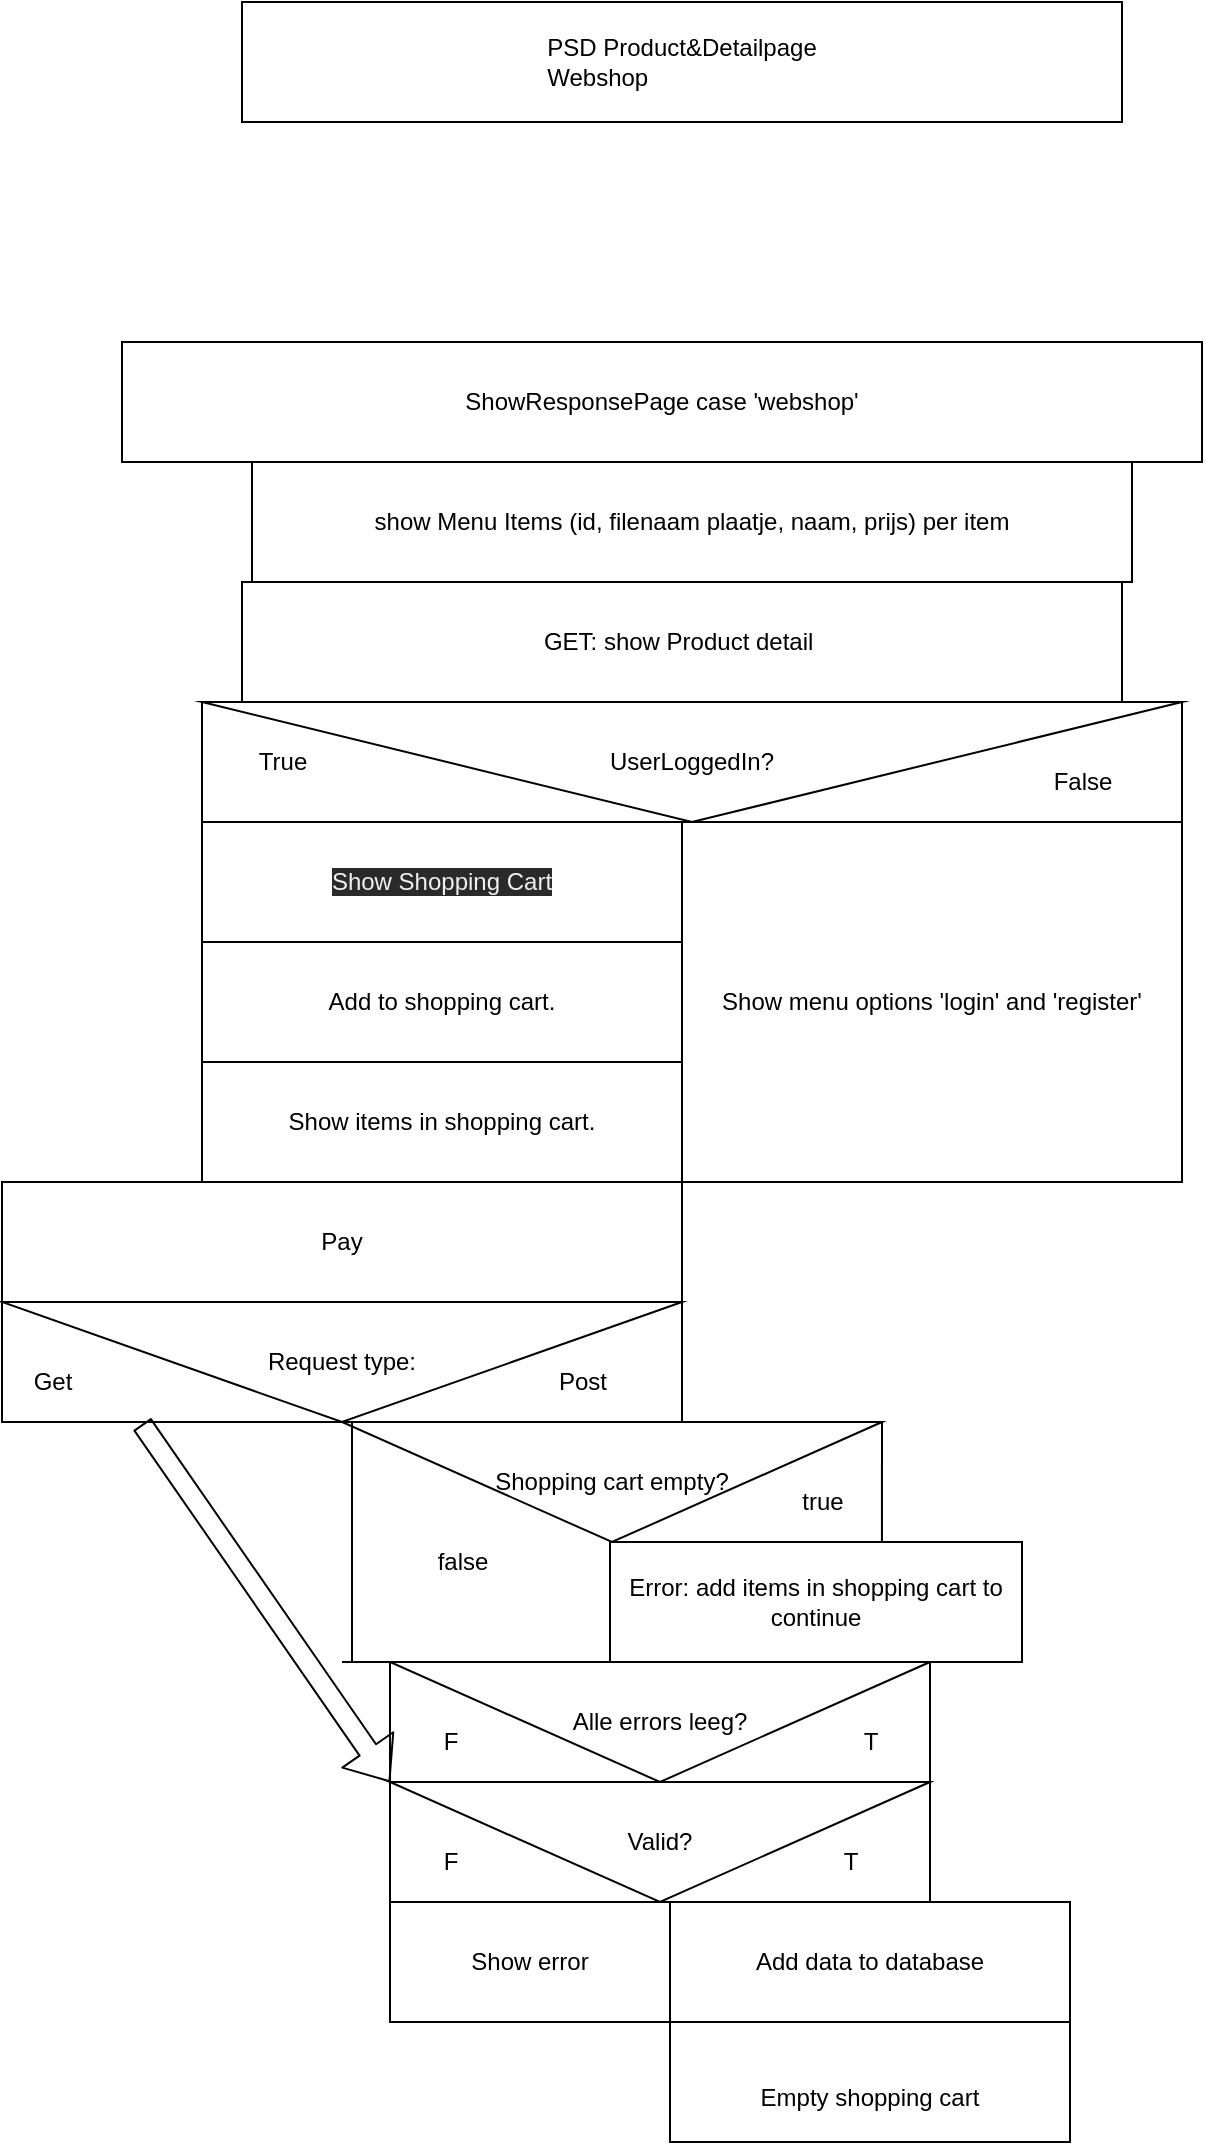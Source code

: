 <mxfile>
    <diagram id="xc10pt6fi0iJ9ZNfG57i" name="Page-1">
        <mxGraphModel dx="1421" dy="930" grid="1" gridSize="10" guides="1" tooltips="1" connect="1" arrows="1" fold="1" page="1" pageScale="1" pageWidth="827" pageHeight="1169" math="0" shadow="0">
            <root>
                <mxCell id="0"/>
                <mxCell id="1" parent="0"/>
                <mxCell id="2" value="PSD Product&amp;amp;Detailpage&lt;br&gt;&lt;div style=&quot;text-align: justify&quot;&gt;&lt;span&gt;Webshop&lt;/span&gt;&lt;/div&gt;" style="rounded=0;whiteSpace=wrap;html=1;" vertex="1" parent="1">
                    <mxGeometry x="170" width="440" height="60" as="geometry"/>
                </mxCell>
                <mxCell id="4" value="GET: show Product detail&amp;nbsp;" style="rounded=0;whiteSpace=wrap;html=1;" vertex="1" parent="1">
                    <mxGeometry x="170" y="290" width="440" height="60" as="geometry"/>
                </mxCell>
                <mxCell id="6" value="" style="rounded=0;whiteSpace=wrap;html=1;" vertex="1" parent="1">
                    <mxGeometry x="150" y="350" width="490" height="60" as="geometry"/>
                </mxCell>
                <mxCell id="9" value="UserLoggedIn?" style="triangle;whiteSpace=wrap;html=1;direction=south;" vertex="1" parent="1">
                    <mxGeometry x="150" y="350" width="490" height="60" as="geometry"/>
                </mxCell>
                <mxCell id="10" value="True" style="text;html=1;align=center;verticalAlign=middle;resizable=0;points=[];autosize=1;strokeColor=none;fillColor=none;" vertex="1" parent="1">
                    <mxGeometry x="170" y="370" width="40" height="20" as="geometry"/>
                </mxCell>
                <mxCell id="11" value="False" style="text;html=1;align=center;verticalAlign=middle;resizable=0;points=[];autosize=1;strokeColor=none;fillColor=none;" vertex="1" parent="1">
                    <mxGeometry x="570" y="380" width="40" height="20" as="geometry"/>
                </mxCell>
                <mxCell id="12" value="Add to shopping cart." style="rounded=0;whiteSpace=wrap;html=1;" vertex="1" parent="1">
                    <mxGeometry x="150" y="470" width="240" height="60" as="geometry"/>
                </mxCell>
                <mxCell id="13" value="Show menu options 'login' and 'register'" style="rounded=0;whiteSpace=wrap;html=1;" vertex="1" parent="1">
                    <mxGeometry x="390" y="410" width="250" height="180" as="geometry"/>
                </mxCell>
                <mxCell id="16" value="ShowResponsePage case 'webshop'" style="rounded=0;whiteSpace=wrap;html=1;" vertex="1" parent="1">
                    <mxGeometry x="110" y="170" width="540" height="60" as="geometry"/>
                </mxCell>
                <mxCell id="17" value="Pay" style="rounded=0;whiteSpace=wrap;html=1;" vertex="1" parent="1">
                    <mxGeometry x="50" y="590" width="340" height="60" as="geometry"/>
                </mxCell>
                <mxCell id="18" value="show Menu Items (id, filenaam plaatje, naam, prijs) per item" style="rounded=0;whiteSpace=wrap;html=1;" vertex="1" parent="1">
                    <mxGeometry x="175" y="230" width="440" height="60" as="geometry"/>
                </mxCell>
                <mxCell id="19" value="&lt;meta charset=&quot;utf-8&quot;&gt;&lt;span style=&quot;color: rgb(240, 240, 240); font-family: helvetica; font-size: 12px; font-style: normal; font-weight: 400; letter-spacing: normal; text-align: center; text-indent: 0px; text-transform: none; word-spacing: 0px; background-color: rgb(42, 42, 42); display: inline; float: none;&quot;&gt;Show Shopping Cart&lt;/span&gt;" style="rounded=0;whiteSpace=wrap;html=1;" vertex="1" parent="1">
                    <mxGeometry x="150" y="410" width="240" height="60" as="geometry"/>
                </mxCell>
                <mxCell id="20" value="Show items in shopping cart." style="rounded=0;whiteSpace=wrap;html=1;" vertex="1" parent="1">
                    <mxGeometry x="150" y="530" width="240" height="60" as="geometry"/>
                </mxCell>
                <mxCell id="21" value="" style="rounded=0;whiteSpace=wrap;html=1;" vertex="1" parent="1">
                    <mxGeometry x="50" y="650" width="340" height="60" as="geometry"/>
                </mxCell>
                <mxCell id="22" value="Request type:" style="triangle;whiteSpace=wrap;html=1;direction=south;" vertex="1" parent="1">
                    <mxGeometry x="50" y="650" width="340" height="60" as="geometry"/>
                </mxCell>
                <mxCell id="23" value="Get&lt;br&gt;" style="text;html=1;align=center;verticalAlign=middle;resizable=0;points=[];autosize=1;strokeColor=none;fillColor=none;" vertex="1" parent="1">
                    <mxGeometry x="60" y="680" width="30" height="20" as="geometry"/>
                </mxCell>
                <mxCell id="24" value="Post" style="text;html=1;align=center;verticalAlign=middle;resizable=0;points=[];autosize=1;strokeColor=none;fillColor=none;" vertex="1" parent="1">
                    <mxGeometry x="320" y="680" width="40" height="20" as="geometry"/>
                </mxCell>
                <mxCell id="26" value="Shopping cart empty?" style="triangle;whiteSpace=wrap;html=1;direction=south;" vertex="1" parent="1">
                    <mxGeometry x="220" y="710" width="270" height="60" as="geometry"/>
                </mxCell>
                <mxCell id="27" value="false" style="text;html=1;align=center;verticalAlign=middle;resizable=0;points=[];autosize=1;strokeColor=none;fillColor=none;" vertex="1" parent="1">
                    <mxGeometry x="260" y="770" width="40" height="20" as="geometry"/>
                </mxCell>
                <mxCell id="28" value="true" style="text;html=1;align=center;verticalAlign=middle;resizable=0;points=[];autosize=1;strokeColor=none;fillColor=none;" vertex="1" parent="1">
                    <mxGeometry x="440" y="740" width="40" height="20" as="geometry"/>
                </mxCell>
                <mxCell id="29" value="Error: add items in shopping cart to continue" style="rounded=0;whiteSpace=wrap;html=1;" vertex="1" parent="1">
                    <mxGeometry x="354" y="770" width="206" height="60" as="geometry"/>
                </mxCell>
                <mxCell id="31" value="" style="endArrow=none;html=1;entryX=0;entryY=0;entryDx=0;entryDy=0;entryPerimeter=0;exitX=0.66;exitY=0;exitDx=0;exitDy=0;exitPerimeter=0;" edge="1" parent="1" source="29" target="26">
                    <mxGeometry width="50" height="50" relative="1" as="geometry">
                        <mxPoint x="370" y="870" as="sourcePoint"/>
                        <mxPoint x="420" y="820" as="targetPoint"/>
                    </mxGeometry>
                </mxCell>
                <mxCell id="32" value="" style="endArrow=none;html=1;" edge="1" parent="1">
                    <mxGeometry width="50" height="50" relative="1" as="geometry">
                        <mxPoint x="225" y="830" as="sourcePoint"/>
                        <mxPoint x="225" y="710" as="targetPoint"/>
                    </mxGeometry>
                </mxCell>
                <mxCell id="33" value="" style="endArrow=none;html=1;entryX=0;entryY=1;entryDx=0;entryDy=0;" edge="1" parent="1">
                    <mxGeometry width="50" height="50" relative="1" as="geometry">
                        <mxPoint x="244" y="830" as="sourcePoint"/>
                        <mxPoint x="378" y="830" as="targetPoint"/>
                    </mxGeometry>
                </mxCell>
                <mxCell id="34" value="" style="rounded=0;whiteSpace=wrap;html=1;" vertex="1" parent="1">
                    <mxGeometry x="244" y="830" width="270" height="60" as="geometry"/>
                </mxCell>
                <mxCell id="35" value="Alle errors leeg?" style="triangle;whiteSpace=wrap;html=1;direction=south;" vertex="1" parent="1">
                    <mxGeometry x="244" y="830" width="270" height="60" as="geometry"/>
                </mxCell>
                <mxCell id="36" value="F" style="text;html=1;align=center;verticalAlign=middle;resizable=0;points=[];autosize=1;strokeColor=none;fillColor=none;" vertex="1" parent="1">
                    <mxGeometry x="264" y="860" width="20" height="20" as="geometry"/>
                </mxCell>
                <mxCell id="37" value="T" style="text;html=1;align=center;verticalAlign=middle;resizable=0;points=[];autosize=1;strokeColor=none;fillColor=none;" vertex="1" parent="1">
                    <mxGeometry x="474" y="860" width="20" height="20" as="geometry"/>
                </mxCell>
                <mxCell id="38" value="Add data to database" style="rounded=0;whiteSpace=wrap;html=1;" vertex="1" parent="1">
                    <mxGeometry x="384" y="950" width="200" height="60" as="geometry"/>
                </mxCell>
                <mxCell id="39" value="&lt;br&gt;Empty shopping cart" style="rounded=0;whiteSpace=wrap;html=1;" vertex="1" parent="1">
                    <mxGeometry x="384" y="1010" width="200" height="60" as="geometry"/>
                </mxCell>
                <mxCell id="40" value="Show error" style="rounded=0;whiteSpace=wrap;html=1;" vertex="1" parent="1">
                    <mxGeometry x="244" y="950" width="140" height="60" as="geometry"/>
                </mxCell>
                <mxCell id="41" value="" style="rounded=0;whiteSpace=wrap;html=1;" vertex="1" parent="1">
                    <mxGeometry x="244" y="890" width="270" height="60" as="geometry"/>
                </mxCell>
                <mxCell id="42" value="Valid?" style="triangle;whiteSpace=wrap;html=1;direction=south;" vertex="1" parent="1">
                    <mxGeometry x="244" y="890" width="270" height="60" as="geometry"/>
                </mxCell>
                <mxCell id="43" value="T" style="text;html=1;align=center;verticalAlign=middle;resizable=0;points=[];autosize=1;strokeColor=none;fillColor=none;" vertex="1" parent="1">
                    <mxGeometry x="464" y="920" width="20" height="20" as="geometry"/>
                </mxCell>
                <mxCell id="44" value="F" style="text;html=1;align=center;verticalAlign=middle;resizable=0;points=[];autosize=1;strokeColor=none;fillColor=none;" vertex="1" parent="1">
                    <mxGeometry x="264" y="920" width="20" height="20" as="geometry"/>
                </mxCell>
                <mxCell id="45" value="" style="shape=flexArrow;endArrow=classic;html=1;exitX=0.206;exitY=1.017;exitDx=0;exitDy=0;exitPerimeter=0;entryX=0;entryY=1;entryDx=0;entryDy=0;" edge="1" parent="1" source="21" target="34">
                    <mxGeometry width="50" height="50" relative="1" as="geometry">
                        <mxPoint x="370" y="1000" as="sourcePoint"/>
                        <mxPoint x="420" y="950" as="targetPoint"/>
                    </mxGeometry>
                </mxCell>
                <mxCell id="46" value="" style="endArrow=none;html=1;entryX=0;entryY=1;entryDx=0;entryDy=0;" edge="1" parent="1" target="29">
                    <mxGeometry width="50" height="50" relative="1" as="geometry">
                        <mxPoint x="220" y="830" as="sourcePoint"/>
                        <mxPoint x="420" y="900" as="targetPoint"/>
                    </mxGeometry>
                </mxCell>
                <mxCell id="47" value="" style="rounded=0;whiteSpace=wrap;html=1;" vertex="1" parent="1">
                    <mxGeometry x="220" y="830" height="60" as="geometry"/>
                </mxCell>
            </root>
        </mxGraphModel>
    </diagram>
</mxfile>